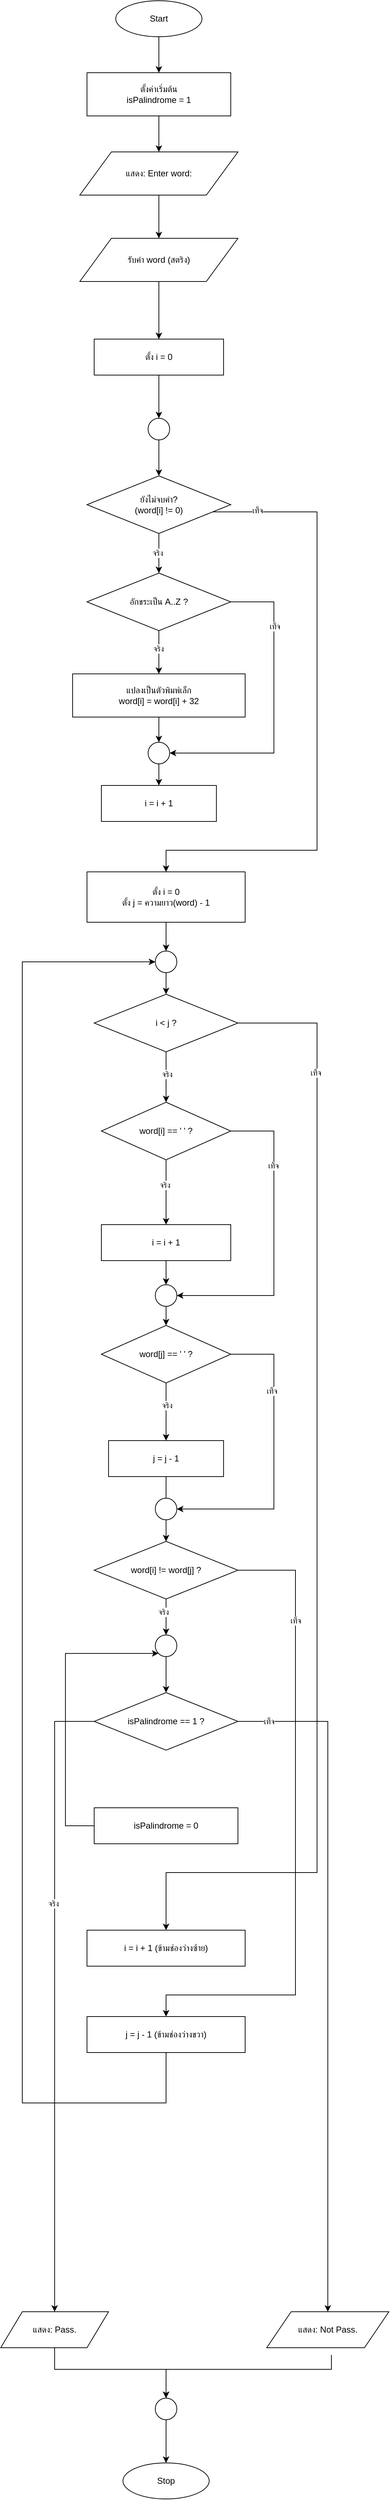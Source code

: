 <mxfile version="28.2.5">
  <diagram name="หน้า-1" id="qrqjwBidiy2WAEIDYDny">
    <mxGraphModel dx="1491" dy="691" grid="1" gridSize="10" guides="1" tooltips="1" connect="1" arrows="1" fold="1" page="1" pageScale="1" pageWidth="827" pageHeight="1169" math="0" shadow="0">
      <root>
        <mxCell id="0" />
        <mxCell id="1" parent="0" />
        <mxCell id="xw_fp1jqqpchSPmnGfNr-1" value="" style="edgeStyle=orthogonalEdgeStyle;rounded=0;orthogonalLoop=1;jettySize=auto;html=1;" parent="1" source="xw_fp1jqqpchSPmnGfNr-2" target="xw_fp1jqqpchSPmnGfNr-4" edge="1">
          <mxGeometry relative="1" as="geometry" />
        </mxCell>
        <mxCell id="xw_fp1jqqpchSPmnGfNr-2" value="Start" style="ellipse;whiteSpace=wrap;html=1;" parent="1" vertex="1">
          <mxGeometry x="310" y="70" width="120" height="50" as="geometry" />
        </mxCell>
        <mxCell id="xw_fp1jqqpchSPmnGfNr-3" value="" style="edgeStyle=orthogonalEdgeStyle;rounded=0;orthogonalLoop=1;jettySize=auto;html=1;" parent="1" source="xw_fp1jqqpchSPmnGfNr-4" target="xw_fp1jqqpchSPmnGfNr-6" edge="1">
          <mxGeometry relative="1" as="geometry" />
        </mxCell>
        <mxCell id="xw_fp1jqqpchSPmnGfNr-4" value="ตั้งค่าเริ่มต้น&#xa;isPalindrome = 1" style="whiteSpace=wrap;html=1;" parent="1" vertex="1">
          <mxGeometry x="270" y="170" width="200" height="60" as="geometry" />
        </mxCell>
        <mxCell id="xw_fp1jqqpchSPmnGfNr-5" value="" style="edgeStyle=orthogonalEdgeStyle;rounded=0;orthogonalLoop=1;jettySize=auto;html=1;" parent="1" source="xw_fp1jqqpchSPmnGfNr-6" target="xw_fp1jqqpchSPmnGfNr-8" edge="1">
          <mxGeometry relative="1" as="geometry" />
        </mxCell>
        <mxCell id="xw_fp1jqqpchSPmnGfNr-6" value="แสดง: Enter word:" style="shape=parallelogram;perimeter=parallelogramPerimeter;whiteSpace=wrap;html=1;" parent="1" vertex="1">
          <mxGeometry x="260" y="280" width="220" height="60" as="geometry" />
        </mxCell>
        <mxCell id="xw_fp1jqqpchSPmnGfNr-7" value="" style="edgeStyle=orthogonalEdgeStyle;rounded=0;orthogonalLoop=1;jettySize=auto;html=1;" parent="1" source="xw_fp1jqqpchSPmnGfNr-8" target="xw_fp1jqqpchSPmnGfNr-10" edge="1">
          <mxGeometry relative="1" as="geometry" />
        </mxCell>
        <mxCell id="xw_fp1jqqpchSPmnGfNr-8" value="รับคำ word (สตริง)" style="shape=parallelogram;perimeter=parallelogramPerimeter;whiteSpace=wrap;html=1;" parent="1" vertex="1">
          <mxGeometry x="260" y="400" width="220" height="60" as="geometry" />
        </mxCell>
        <mxCell id="xw_fp1jqqpchSPmnGfNr-9" value="" style="edgeStyle=orthogonalEdgeStyle;rounded=0;orthogonalLoop=1;jettySize=auto;html=1;" parent="1" source="xw_fp1jqqpchSPmnGfNr-10" target="xw_fp1jqqpchSPmnGfNr-52" edge="1">
          <mxGeometry relative="1" as="geometry" />
        </mxCell>
        <mxCell id="xw_fp1jqqpchSPmnGfNr-10" value="ตั้ง i = 0" style="whiteSpace=wrap;html=1;" parent="1" vertex="1">
          <mxGeometry x="280" y="540" width="180" height="50" as="geometry" />
        </mxCell>
        <mxCell id="xw_fp1jqqpchSPmnGfNr-11" value="" style="edgeStyle=orthogonalEdgeStyle;rounded=0;orthogonalLoop=1;jettySize=auto;html=1;" parent="1" source="xw_fp1jqqpchSPmnGfNr-13" target="xw_fp1jqqpchSPmnGfNr-16" edge="1">
          <mxGeometry relative="1" as="geometry" />
        </mxCell>
        <mxCell id="i4lOwxQhFvUopjA6in88-8" value="จริง" style="edgeLabel;html=1;align=center;verticalAlign=middle;resizable=0;points=[];" parent="xw_fp1jqqpchSPmnGfNr-11" connectable="0" vertex="1">
          <mxGeometry x="-0.022" y="-2" relative="1" as="geometry">
            <mxPoint as="offset" />
          </mxGeometry>
        </mxCell>
        <mxCell id="xw_fp1jqqpchSPmnGfNr-12" style="edgeStyle=orthogonalEdgeStyle;rounded=0;orthogonalLoop=1;jettySize=auto;html=1;entryX=0.5;entryY=0;entryDx=0;entryDy=0;" parent="1" source="xw_fp1jqqpchSPmnGfNr-13" target="xw_fp1jqqpchSPmnGfNr-22" edge="1">
          <mxGeometry relative="1" as="geometry">
            <mxPoint x="580" y="1290" as="targetPoint" />
            <Array as="points">
              <mxPoint x="590" y="780" />
              <mxPoint x="590" y="1250" />
              <mxPoint x="380" y="1250" />
            </Array>
          </mxGeometry>
        </mxCell>
        <mxCell id="i4lOwxQhFvUopjA6in88-1" value="เท็จ" style="edgeLabel;html=1;align=center;verticalAlign=middle;resizable=0;points=[];" parent="xw_fp1jqqpchSPmnGfNr-12" connectable="0" vertex="1">
          <mxGeometry x="-0.855" y="2" relative="1" as="geometry">
            <mxPoint as="offset" />
          </mxGeometry>
        </mxCell>
        <mxCell id="xw_fp1jqqpchSPmnGfNr-13" value="ยังไม่จบคำ?&#xa;(word[i] != 0)" style="rhombus;whiteSpace=wrap;html=1;" parent="1" vertex="1">
          <mxGeometry x="270" y="730" width="200" height="80" as="geometry" />
        </mxCell>
        <mxCell id="xw_fp1jqqpchSPmnGfNr-14" value="" style="edgeStyle=orthogonalEdgeStyle;rounded=0;orthogonalLoop=1;jettySize=auto;html=1;" parent="1" source="xw_fp1jqqpchSPmnGfNr-16" target="xw_fp1jqqpchSPmnGfNr-18" edge="1">
          <mxGeometry relative="1" as="geometry" />
        </mxCell>
        <mxCell id="i4lOwxQhFvUopjA6in88-9" value="จริง" style="edgeLabel;html=1;align=center;verticalAlign=middle;resizable=0;points=[];" parent="xw_fp1jqqpchSPmnGfNr-14" connectable="0" vertex="1">
          <mxGeometry x="-0.17" y="-1" relative="1" as="geometry">
            <mxPoint as="offset" />
          </mxGeometry>
        </mxCell>
        <mxCell id="xw_fp1jqqpchSPmnGfNr-15" style="edgeStyle=orthogonalEdgeStyle;rounded=0;orthogonalLoop=1;jettySize=auto;html=1;entryX=1;entryY=0.5;entryDx=0;entryDy=0;" parent="1" source="xw_fp1jqqpchSPmnGfNr-16" target="xw_fp1jqqpchSPmnGfNr-56" edge="1">
          <mxGeometry relative="1" as="geometry">
            <mxPoint x="530" y="1120" as="targetPoint" />
            <Array as="points">
              <mxPoint x="530" y="905" />
              <mxPoint x="530" y="1115" />
            </Array>
          </mxGeometry>
        </mxCell>
        <mxCell id="i4lOwxQhFvUopjA6in88-2" value="เท็จ" style="edgeLabel;html=1;align=center;verticalAlign=middle;resizable=0;points=[];" parent="xw_fp1jqqpchSPmnGfNr-15" connectable="0" vertex="1">
          <mxGeometry x="-0.547" y="1" relative="1" as="geometry">
            <mxPoint as="offset" />
          </mxGeometry>
        </mxCell>
        <mxCell id="xw_fp1jqqpchSPmnGfNr-16" value="อักขระเป็น A..Z ?" style="rhombus;whiteSpace=wrap;html=1;" parent="1" vertex="1">
          <mxGeometry x="270" y="865" width="200" height="80" as="geometry" />
        </mxCell>
        <mxCell id="xw_fp1jqqpchSPmnGfNr-17" value="" style="edgeStyle=orthogonalEdgeStyle;rounded=0;orthogonalLoop=1;jettySize=auto;html=1;" parent="1" source="xw_fp1jqqpchSPmnGfNr-18" target="xw_fp1jqqpchSPmnGfNr-56" edge="1">
          <mxGeometry relative="1" as="geometry" />
        </mxCell>
        <mxCell id="xw_fp1jqqpchSPmnGfNr-18" value="แปลงเป็นตัวพิมพ์เล็ก&#xa;word[i] = word[i] + 32" style="whiteSpace=wrap;html=1;" parent="1" vertex="1">
          <mxGeometry x="250" y="1005" width="240" height="60" as="geometry" />
        </mxCell>
        <mxCell id="xw_fp1jqqpchSPmnGfNr-19" value="" style="edgeStyle=orthogonalEdgeStyle;rounded=0;orthogonalLoop=1;jettySize=auto;html=1;" parent="1" source="xw_fp1jqqpchSPmnGfNr-58" target="xw_fp1jqqpchSPmnGfNr-32" edge="1">
          <mxGeometry relative="1" as="geometry" />
        </mxCell>
        <mxCell id="xw_fp1jqqpchSPmnGfNr-20" value="i = i + 1" style="whiteSpace=wrap;html=1;" parent="1" vertex="1">
          <mxGeometry x="290" y="1770" width="180" height="50" as="geometry" />
        </mxCell>
        <mxCell id="xw_fp1jqqpchSPmnGfNr-21" value="" style="edgeStyle=orthogonalEdgeStyle;rounded=0;orthogonalLoop=1;jettySize=auto;html=1;" parent="1" source="xw_fp1jqqpchSPmnGfNr-63" target="xw_fp1jqqpchSPmnGfNr-25" edge="1">
          <mxGeometry relative="1" as="geometry" />
        </mxCell>
        <mxCell id="xw_fp1jqqpchSPmnGfNr-22" value="ตั้ง i = 0&#xa;ตั้ง j = ความยาว(word) - 1" style="whiteSpace=wrap;html=1;" parent="1" vertex="1">
          <mxGeometry x="270" y="1280" width="220" height="70" as="geometry" />
        </mxCell>
        <mxCell id="xw_fp1jqqpchSPmnGfNr-23" value="" style="edgeStyle=orthogonalEdgeStyle;rounded=0;orthogonalLoop=1;jettySize=auto;html=1;" parent="1" source="xw_fp1jqqpchSPmnGfNr-25" target="xw_fp1jqqpchSPmnGfNr-28" edge="1">
          <mxGeometry relative="1" as="geometry" />
        </mxCell>
        <mxCell id="i4lOwxQhFvUopjA6in88-10" value="จริง" style="edgeLabel;html=1;align=center;verticalAlign=middle;resizable=0;points=[];" parent="xw_fp1jqqpchSPmnGfNr-23" connectable="0" vertex="1">
          <mxGeometry x="-0.124" y="1" relative="1" as="geometry">
            <mxPoint as="offset" />
          </mxGeometry>
        </mxCell>
        <mxCell id="xw_fp1jqqpchSPmnGfNr-24" style="edgeStyle=orthogonalEdgeStyle;rounded=0;orthogonalLoop=1;jettySize=auto;html=1;entryX=0.5;entryY=0;entryDx=0;entryDy=0;" parent="1" source="xw_fp1jqqpchSPmnGfNr-25" target="xw_fp1jqqpchSPmnGfNr-29" edge="1">
          <mxGeometry relative="1" as="geometry">
            <Array as="points">
              <mxPoint x="590" y="1490" />
              <mxPoint x="590" y="2670" />
              <mxPoint x="380" y="2670" />
            </Array>
          </mxGeometry>
        </mxCell>
        <mxCell id="i4lOwxQhFvUopjA6in88-3" value="เท็จ" style="edgeLabel;html=1;align=center;verticalAlign=middle;resizable=0;points=[];" parent="xw_fp1jqqpchSPmnGfNr-24" connectable="0" vertex="1">
          <mxGeometry x="-0.774" y="-2" relative="1" as="geometry">
            <mxPoint as="offset" />
          </mxGeometry>
        </mxCell>
        <mxCell id="xw_fp1jqqpchSPmnGfNr-25" value="i &lt; j ?" style="rhombus;whiteSpace=wrap;html=1;" parent="1" vertex="1">
          <mxGeometry x="280" y="1450" width="200" height="80" as="geometry" />
        </mxCell>
        <mxCell id="xw_fp1jqqpchSPmnGfNr-26" value="" style="edgeStyle=orthogonalEdgeStyle;rounded=0;orthogonalLoop=1;jettySize=auto;html=1;" parent="1" source="xw_fp1jqqpchSPmnGfNr-28" target="xw_fp1jqqpchSPmnGfNr-20" edge="1">
          <mxGeometry relative="1" as="geometry" />
        </mxCell>
        <mxCell id="i4lOwxQhFvUopjA6in88-11" value="จริง" style="edgeLabel;html=1;align=center;verticalAlign=middle;resizable=0;points=[];" parent="xw_fp1jqqpchSPmnGfNr-26" connectable="0" vertex="1">
          <mxGeometry x="-0.23" y="-2" relative="1" as="geometry">
            <mxPoint as="offset" />
          </mxGeometry>
        </mxCell>
        <mxCell id="xw_fp1jqqpchSPmnGfNr-27" style="edgeStyle=orthogonalEdgeStyle;rounded=0;orthogonalLoop=1;jettySize=auto;html=1;entryX=1;entryY=0.5;entryDx=0;entryDy=0;" parent="1" source="xw_fp1jqqpchSPmnGfNr-28" target="xw_fp1jqqpchSPmnGfNr-58" edge="1">
          <mxGeometry relative="1" as="geometry">
            <Array as="points">
              <mxPoint x="530" y="1640" />
              <mxPoint x="530" y="1869" />
            </Array>
          </mxGeometry>
        </mxCell>
        <mxCell id="i4lOwxQhFvUopjA6in88-4" value="เท็จ" style="edgeLabel;html=1;align=center;verticalAlign=middle;resizable=0;points=[];" parent="xw_fp1jqqpchSPmnGfNr-27" connectable="0" vertex="1">
          <mxGeometry x="-0.491" y="-1" relative="1" as="geometry">
            <mxPoint as="offset" />
          </mxGeometry>
        </mxCell>
        <mxCell id="xw_fp1jqqpchSPmnGfNr-28" value="word[i] == &#39; &#39; ?" style="rhombus;whiteSpace=wrap;html=1;" parent="1" vertex="1">
          <mxGeometry x="290" y="1600" width="180" height="80" as="geometry" />
        </mxCell>
        <mxCell id="xw_fp1jqqpchSPmnGfNr-29" value="i = i + 1 (ข้ามช่องว่างซ้าย)" style="whiteSpace=wrap;html=1;" parent="1" vertex="1">
          <mxGeometry x="270" y="2750" width="220" height="50" as="geometry" />
        </mxCell>
        <mxCell id="xw_fp1jqqpchSPmnGfNr-30" value="" style="edgeStyle=orthogonalEdgeStyle;rounded=0;orthogonalLoop=1;jettySize=auto;html=1;" parent="1" source="xw_fp1jqqpchSPmnGfNr-32" target="xw_fp1jqqpchSPmnGfNr-42" edge="1">
          <mxGeometry relative="1" as="geometry" />
        </mxCell>
        <mxCell id="i4lOwxQhFvUopjA6in88-12" value="จริง" style="edgeLabel;html=1;align=center;verticalAlign=middle;resizable=0;points=[];" parent="xw_fp1jqqpchSPmnGfNr-30" connectable="0" vertex="1">
          <mxGeometry x="-0.225" y="1" relative="1" as="geometry">
            <mxPoint as="offset" />
          </mxGeometry>
        </mxCell>
        <mxCell id="xw_fp1jqqpchSPmnGfNr-31" style="edgeStyle=orthogonalEdgeStyle;rounded=0;orthogonalLoop=1;jettySize=auto;html=1;entryX=1;entryY=0.5;entryDx=0;entryDy=0;" parent="1" source="xw_fp1jqqpchSPmnGfNr-32" target="xw_fp1jqqpchSPmnGfNr-59" edge="1">
          <mxGeometry relative="1" as="geometry">
            <Array as="points">
              <mxPoint x="530" y="1950" />
              <mxPoint x="530" y="2165" />
            </Array>
          </mxGeometry>
        </mxCell>
        <mxCell id="i4lOwxQhFvUopjA6in88-5" value="เท็จ" style="edgeLabel;html=1;align=center;verticalAlign=middle;resizable=0;points=[];" parent="xw_fp1jqqpchSPmnGfNr-31" connectable="0" vertex="1">
          <mxGeometry x="-0.458" y="-3" relative="1" as="geometry">
            <mxPoint as="offset" />
          </mxGeometry>
        </mxCell>
        <mxCell id="xw_fp1jqqpchSPmnGfNr-32" value="word[j] == &#39; &#39; ?" style="rhombus;whiteSpace=wrap;html=1;" parent="1" vertex="1">
          <mxGeometry x="290" y="1910" width="180" height="80" as="geometry" />
        </mxCell>
        <mxCell id="xw_fp1jqqpchSPmnGfNr-33" style="edgeStyle=orthogonalEdgeStyle;rounded=0;orthogonalLoop=1;jettySize=auto;html=1;exitX=0.5;exitY=1;exitDx=0;exitDy=0;entryX=0;entryY=0.5;entryDx=0;entryDy=0;" parent="1" source="xw_fp1jqqpchSPmnGfNr-34" target="xw_fp1jqqpchSPmnGfNr-63" edge="1">
          <mxGeometry relative="1" as="geometry">
            <mxPoint x="50" y="1430" as="targetPoint" />
            <Array as="points">
              <mxPoint x="380" y="2990" />
              <mxPoint x="180" y="2990" />
              <mxPoint x="180" y="1405" />
            </Array>
          </mxGeometry>
        </mxCell>
        <mxCell id="xw_fp1jqqpchSPmnGfNr-34" value="j = j - 1 (ข้ามช่องว่างขวา)" style="whiteSpace=wrap;html=1;" parent="1" vertex="1">
          <mxGeometry x="270" y="2870" width="220" height="50" as="geometry" />
        </mxCell>
        <mxCell id="xw_fp1jqqpchSPmnGfNr-35" value="" style="edgeStyle=orthogonalEdgeStyle;rounded=0;orthogonalLoop=1;jettySize=auto;html=1;" parent="1" source="xw_fp1jqqpchSPmnGfNr-37" target="xw_fp1jqqpchSPmnGfNr-54" edge="1">
          <mxGeometry relative="1" as="geometry" />
        </mxCell>
        <mxCell id="i4lOwxQhFvUopjA6in88-13" value="จริง" style="edgeLabel;html=1;align=center;verticalAlign=middle;resizable=0;points=[];" parent="xw_fp1jqqpchSPmnGfNr-35" connectable="0" vertex="1">
          <mxGeometry x="-0.307" y="-4" relative="1" as="geometry">
            <mxPoint as="offset" />
          </mxGeometry>
        </mxCell>
        <mxCell id="xw_fp1jqqpchSPmnGfNr-36" style="edgeStyle=orthogonalEdgeStyle;rounded=0;orthogonalLoop=1;jettySize=auto;html=1;entryX=0.5;entryY=0;entryDx=0;entryDy=0;" parent="1" source="xw_fp1jqqpchSPmnGfNr-37" target="xw_fp1jqqpchSPmnGfNr-34" edge="1">
          <mxGeometry relative="1" as="geometry">
            <Array as="points">
              <mxPoint x="560" y="2250" />
              <mxPoint x="560" y="2840" />
              <mxPoint x="380" y="2840" />
            </Array>
          </mxGeometry>
        </mxCell>
        <mxCell id="i4lOwxQhFvUopjA6in88-6" value="เท็จ" style="edgeLabel;html=1;align=center;verticalAlign=middle;resizable=0;points=[];" parent="xw_fp1jqqpchSPmnGfNr-36" connectable="0" vertex="1">
          <mxGeometry x="-0.66" relative="1" as="geometry">
            <mxPoint as="offset" />
          </mxGeometry>
        </mxCell>
        <mxCell id="xw_fp1jqqpchSPmnGfNr-37" value="word[i] != word[j] ?" style="rhombus;whiteSpace=wrap;html=1;" parent="1" vertex="1">
          <mxGeometry x="280" y="2210" width="200" height="80" as="geometry" />
        </mxCell>
        <mxCell id="xw_fp1jqqpchSPmnGfNr-38" style="edgeStyle=orthogonalEdgeStyle;rounded=0;orthogonalLoop=1;jettySize=auto;html=1;entryX=0;entryY=1;entryDx=0;entryDy=0;" parent="1" source="xw_fp1jqqpchSPmnGfNr-39" target="xw_fp1jqqpchSPmnGfNr-54" edge="1">
          <mxGeometry relative="1" as="geometry">
            <Array as="points">
              <mxPoint x="240" y="2605" />
              <mxPoint x="240" y="2366" />
            </Array>
          </mxGeometry>
        </mxCell>
        <mxCell id="xw_fp1jqqpchSPmnGfNr-39" value="isPalindrome = 0" style="whiteSpace=wrap;html=1;" parent="1" vertex="1">
          <mxGeometry x="280" y="2580" width="200" height="50" as="geometry" />
        </mxCell>
        <mxCell id="xw_fp1jqqpchSPmnGfNr-40" value="i = i + 1" style="whiteSpace=wrap;html=1;" parent="1" vertex="1">
          <mxGeometry x="290" y="1160" width="160" height="50" as="geometry" />
        </mxCell>
        <mxCell id="xw_fp1jqqpchSPmnGfNr-41" value="" style="edgeStyle=orthogonalEdgeStyle;rounded=0;orthogonalLoop=1;jettySize=auto;html=1;" parent="1" source="xw_fp1jqqpchSPmnGfNr-42" target="xw_fp1jqqpchSPmnGfNr-37" edge="1">
          <mxGeometry relative="1" as="geometry" />
        </mxCell>
        <mxCell id="xw_fp1jqqpchSPmnGfNr-42" value="j = j - 1" style="whiteSpace=wrap;html=1;" parent="1" vertex="1">
          <mxGeometry x="300" y="2070" width="160" height="50" as="geometry" />
        </mxCell>
        <mxCell id="xw_fp1jqqpchSPmnGfNr-43" style="edgeStyle=orthogonalEdgeStyle;rounded=0;orthogonalLoop=1;jettySize=auto;html=1;entryX=0.5;entryY=0;entryDx=0;entryDy=0;" parent="1" source="xw_fp1jqqpchSPmnGfNr-45" target="xw_fp1jqqpchSPmnGfNr-49" edge="1">
          <mxGeometry relative="1" as="geometry" />
        </mxCell>
        <mxCell id="i4lOwxQhFvUopjA6in88-7" value="เท็จ" style="edgeLabel;html=1;align=center;verticalAlign=middle;resizable=0;points=[];" parent="xw_fp1jqqpchSPmnGfNr-43" connectable="0" vertex="1">
          <mxGeometry x="-0.909" relative="1" as="geometry">
            <mxPoint as="offset" />
          </mxGeometry>
        </mxCell>
        <mxCell id="xw_fp1jqqpchSPmnGfNr-44" style="edgeStyle=orthogonalEdgeStyle;rounded=0;orthogonalLoop=1;jettySize=auto;html=1;" parent="1" source="xw_fp1jqqpchSPmnGfNr-45" target="xw_fp1jqqpchSPmnGfNr-47" edge="1">
          <mxGeometry relative="1" as="geometry">
            <Array as="points">
              <mxPoint x="225" y="2460" />
            </Array>
          </mxGeometry>
        </mxCell>
        <mxCell id="i4lOwxQhFvUopjA6in88-14" value="จริง" style="edgeLabel;html=1;align=center;verticalAlign=middle;resizable=0;points=[];" parent="xw_fp1jqqpchSPmnGfNr-44" connectable="0" vertex="1">
          <mxGeometry x="-0.296" y="-2" relative="1" as="geometry">
            <mxPoint as="offset" />
          </mxGeometry>
        </mxCell>
        <mxCell id="xw_fp1jqqpchSPmnGfNr-45" value="isPalindrome == 1 ?" style="rhombus;whiteSpace=wrap;html=1;" parent="1" vertex="1">
          <mxGeometry x="280" y="2420" width="200" height="80" as="geometry" />
        </mxCell>
        <mxCell id="xw_fp1jqqpchSPmnGfNr-46" style="edgeStyle=orthogonalEdgeStyle;rounded=0;orthogonalLoop=1;jettySize=auto;html=1;entryX=0.5;entryY=0;entryDx=0;entryDy=0;exitX=0.5;exitY=1;exitDx=0;exitDy=0;" parent="1" source="xw_fp1jqqpchSPmnGfNr-47" target="xw_fp1jqqpchSPmnGfNr-61" edge="1">
          <mxGeometry relative="1" as="geometry">
            <Array as="points">
              <mxPoint x="225" y="3360" />
              <mxPoint x="380" y="3360" />
            </Array>
          </mxGeometry>
        </mxCell>
        <mxCell id="xw_fp1jqqpchSPmnGfNr-47" value="แสดง: Pass." style="shape=parallelogram;perimeter=parallelogramPerimeter;whiteSpace=wrap;html=1;" parent="1" vertex="1">
          <mxGeometry x="150" y="3280" width="150" height="50" as="geometry" />
        </mxCell>
        <mxCell id="xw_fp1jqqpchSPmnGfNr-48" style="edgeStyle=orthogonalEdgeStyle;rounded=0;orthogonalLoop=1;jettySize=auto;html=1;entryX=0.5;entryY=0;entryDx=0;entryDy=0;" parent="1" target="xw_fp1jqqpchSPmnGfNr-61" edge="1">
          <mxGeometry relative="1" as="geometry">
            <mxPoint x="610" y="3340" as="sourcePoint" />
            <Array as="points">
              <mxPoint x="610" y="3360" />
              <mxPoint x="380" y="3360" />
            </Array>
          </mxGeometry>
        </mxCell>
        <mxCell id="xw_fp1jqqpchSPmnGfNr-49" value="แสดง: Not Pass." style="shape=parallelogram;perimeter=parallelogramPerimeter;whiteSpace=wrap;html=1;" parent="1" vertex="1">
          <mxGeometry x="520" y="3280" width="170" height="50" as="geometry" />
        </mxCell>
        <mxCell id="xw_fp1jqqpchSPmnGfNr-50" value="Stop" style="ellipse;whiteSpace=wrap;html=1;" parent="1" vertex="1">
          <mxGeometry x="320" y="3490" width="120" height="50" as="geometry" />
        </mxCell>
        <mxCell id="xw_fp1jqqpchSPmnGfNr-51" value="" style="edgeStyle=orthogonalEdgeStyle;rounded=0;orthogonalLoop=1;jettySize=auto;html=1;" parent="1" source="xw_fp1jqqpchSPmnGfNr-52" target="xw_fp1jqqpchSPmnGfNr-13" edge="1">
          <mxGeometry relative="1" as="geometry" />
        </mxCell>
        <mxCell id="xw_fp1jqqpchSPmnGfNr-52" value="" style="ellipse;whiteSpace=wrap;html=1;aspect=fixed;" parent="1" vertex="1">
          <mxGeometry x="355" y="650" width="30" height="30" as="geometry" />
        </mxCell>
        <mxCell id="xw_fp1jqqpchSPmnGfNr-53" value="" style="edgeStyle=orthogonalEdgeStyle;rounded=0;orthogonalLoop=1;jettySize=auto;html=1;" parent="1" source="xw_fp1jqqpchSPmnGfNr-54" target="xw_fp1jqqpchSPmnGfNr-45" edge="1">
          <mxGeometry relative="1" as="geometry" />
        </mxCell>
        <mxCell id="xw_fp1jqqpchSPmnGfNr-54" value="" style="ellipse;whiteSpace=wrap;html=1;aspect=fixed;" parent="1" vertex="1">
          <mxGeometry x="365" y="2340" width="30" height="30" as="geometry" />
        </mxCell>
        <mxCell id="xw_fp1jqqpchSPmnGfNr-55" value="" style="edgeStyle=orthogonalEdgeStyle;rounded=0;orthogonalLoop=1;jettySize=auto;html=1;" parent="1" source="xw_fp1jqqpchSPmnGfNr-56" target="xw_fp1jqqpchSPmnGfNr-40" edge="1">
          <mxGeometry relative="1" as="geometry" />
        </mxCell>
        <mxCell id="xw_fp1jqqpchSPmnGfNr-56" value="" style="ellipse;whiteSpace=wrap;html=1;aspect=fixed;" parent="1" vertex="1">
          <mxGeometry x="355" y="1100" width="30" height="30" as="geometry" />
        </mxCell>
        <mxCell id="xw_fp1jqqpchSPmnGfNr-57" value="" style="edgeStyle=orthogonalEdgeStyle;rounded=0;orthogonalLoop=1;jettySize=auto;html=1;" parent="1" source="xw_fp1jqqpchSPmnGfNr-20" target="xw_fp1jqqpchSPmnGfNr-58" edge="1">
          <mxGeometry relative="1" as="geometry">
            <mxPoint x="380" y="1820" as="sourcePoint" />
            <mxPoint x="380" y="1910" as="targetPoint" />
          </mxGeometry>
        </mxCell>
        <mxCell id="xw_fp1jqqpchSPmnGfNr-58" value="" style="ellipse;whiteSpace=wrap;html=1;aspect=fixed;" parent="1" vertex="1">
          <mxGeometry x="365" y="1853.5" width="30" height="30" as="geometry" />
        </mxCell>
        <mxCell id="xw_fp1jqqpchSPmnGfNr-59" value="" style="ellipse;whiteSpace=wrap;html=1;aspect=fixed;" parent="1" vertex="1">
          <mxGeometry x="365" y="2150" width="30" height="30" as="geometry" />
        </mxCell>
        <mxCell id="xw_fp1jqqpchSPmnGfNr-60" value="" style="edgeStyle=orthogonalEdgeStyle;rounded=0;orthogonalLoop=1;jettySize=auto;html=1;" parent="1" source="xw_fp1jqqpchSPmnGfNr-61" target="xw_fp1jqqpchSPmnGfNr-50" edge="1">
          <mxGeometry relative="1" as="geometry" />
        </mxCell>
        <mxCell id="xw_fp1jqqpchSPmnGfNr-61" value="" style="ellipse;whiteSpace=wrap;html=1;aspect=fixed;" parent="1" vertex="1">
          <mxGeometry x="365" y="3400" width="30" height="30" as="geometry" />
        </mxCell>
        <mxCell id="xw_fp1jqqpchSPmnGfNr-62" value="" style="edgeStyle=orthogonalEdgeStyle;rounded=0;orthogonalLoop=1;jettySize=auto;html=1;" parent="1" source="xw_fp1jqqpchSPmnGfNr-22" target="xw_fp1jqqpchSPmnGfNr-63" edge="1">
          <mxGeometry relative="1" as="geometry">
            <mxPoint x="380" y="1350" as="sourcePoint" />
            <mxPoint x="380" y="1450" as="targetPoint" />
          </mxGeometry>
        </mxCell>
        <mxCell id="xw_fp1jqqpchSPmnGfNr-63" value="" style="ellipse;whiteSpace=wrap;html=1;aspect=fixed;" parent="1" vertex="1">
          <mxGeometry x="365" y="1390" width="30" height="30" as="geometry" />
        </mxCell>
      </root>
    </mxGraphModel>
  </diagram>
</mxfile>
